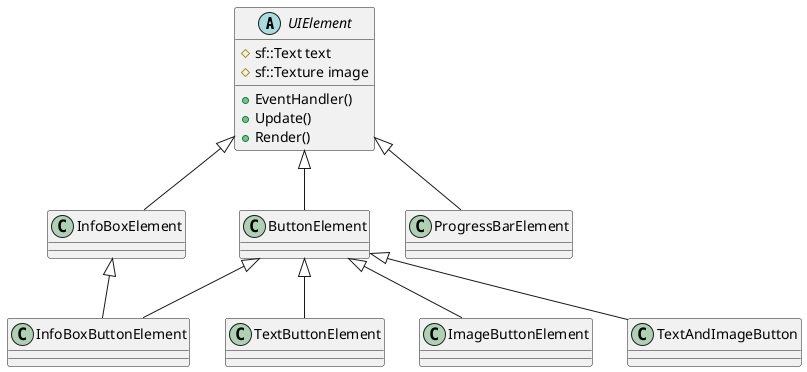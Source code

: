 @startuml
'https://plantuml.com/class-diagram

abstract class UIElement
class InfoBoxElement
class ButtonElement
class TextButtonElement
class ImageButtonElement
class TextAndImageButton
class InfoBoxButtonElement
class ProgressBarElement

/'interface IUIElement
interface IButton
interface IInfoBox'/

UIElement <|-- InfoBoxElement
    InfoBoxElement <|-- InfoBoxButtonElement
UIElement <|-- ProgressBarElement
UIElement <|-- ButtonElement
    ButtonElement <|--TextButtonElement
    ButtonElement <|-- ImageButtonElement
    ButtonElement <|-- TextAndImageButton
    ButtonElement <|-- InfoBoxButtonElement

abstract class UIElement
{
    #sf::Text text
    #sf::Texture image
    +EventHandler()
    +Update()
    +Render()
}

class InfoBoxElement
{

}

class ProgressBarElement
{

}

class ButtonElement
{

}

class TextButtonElement
{

}

class ImageButtonElement
{

}

class TextAndImageButton
{

}

class InfoBoxButtonElement
{

}

/'enum Alignment
{
    TOP
    BOTTOM
    LEFT
    RIGHT
}'/

/'
+ public
- private
# protected

Inheritance: <|-- (is a)
Composition: *-- (contains)
Aggregation: o-- (has a)
Implementation: <|..
Dependency: <..
Association: -- (uses))
Nesting: +--
'/

@enduml
